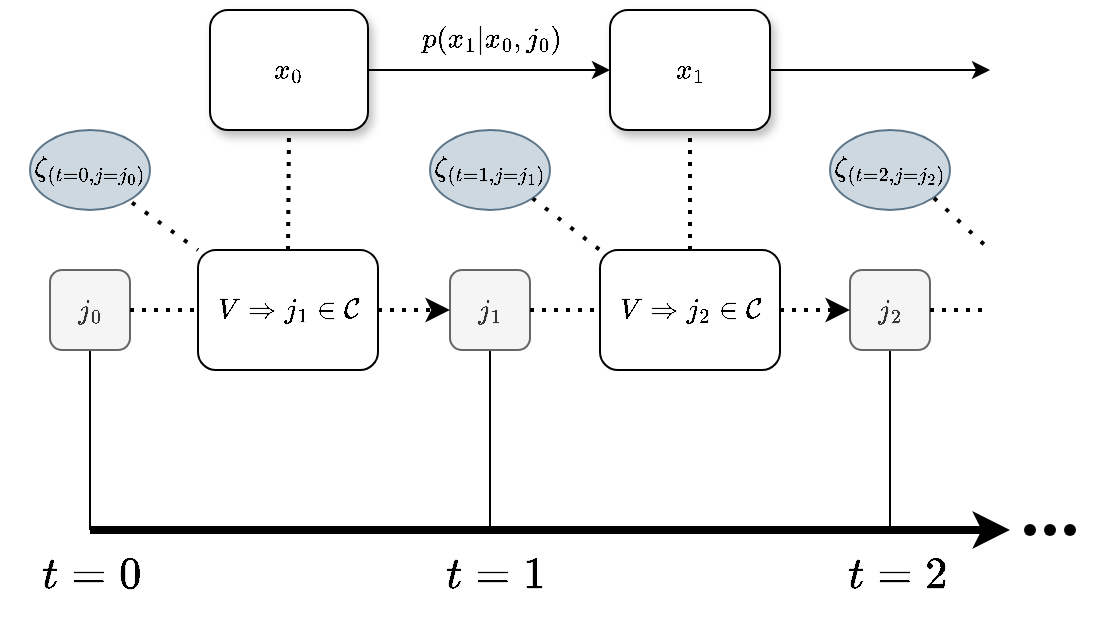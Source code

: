 <mxfile version="26.1.0">
  <diagram name="Page-1" id="2YBvvXClWsGukQMizWep">
    <mxGraphModel dx="679" dy="525" grid="1" gridSize="10" guides="1" tooltips="1" connect="1" arrows="1" fold="1" page="1" pageScale="1" pageWidth="827" pageHeight="1169" math="1" shadow="0">
      <root>
        <mxCell id="0" />
        <mxCell id="1" parent="0" />
        <mxCell id="MYoi4KxPJ2EGaSQVuF4l-1" value="" style="endArrow=classic;html=1;rounded=1;strokeWidth=4;curved=0;" parent="1" edge="1">
          <mxGeometry width="50" height="50" relative="1" as="geometry">
            <mxPoint x="120" y="480" as="sourcePoint" />
            <mxPoint x="580" y="480" as="targetPoint" />
          </mxGeometry>
        </mxCell>
        <mxCell id="MYoi4KxPJ2EGaSQVuF4l-2" value="" style="endArrow=none;html=1;rounded=0;entryX=0.5;entryY=1;entryDx=0;entryDy=0;" parent="1" target="MYoi4KxPJ2EGaSQVuF4l-9" edge="1">
          <mxGeometry width="50" height="50" relative="1" as="geometry">
            <mxPoint x="120" y="480" as="sourcePoint" />
            <mxPoint x="120" y="400" as="targetPoint" />
          </mxGeometry>
        </mxCell>
        <mxCell id="MYoi4KxPJ2EGaSQVuF4l-3" value="" style="endArrow=none;html=1;rounded=0;entryX=0.5;entryY=1;entryDx=0;entryDy=0;" parent="1" target="MYoi4KxPJ2EGaSQVuF4l-38" edge="1">
          <mxGeometry width="50" height="50" relative="1" as="geometry">
            <mxPoint x="320" y="480" as="sourcePoint" />
            <mxPoint x="320" y="400" as="targetPoint" />
          </mxGeometry>
        </mxCell>
        <mxCell id="MYoi4KxPJ2EGaSQVuF4l-4" value="" style="endArrow=none;html=1;rounded=0;entryX=0.5;entryY=1;entryDx=0;entryDy=0;" parent="1" target="MYoi4KxPJ2EGaSQVuF4l-39" edge="1">
          <mxGeometry width="50" height="50" relative="1" as="geometry">
            <mxPoint x="520" y="480" as="sourcePoint" />
            <mxPoint x="520" y="400" as="targetPoint" />
          </mxGeometry>
        </mxCell>
        <mxCell id="MYoi4KxPJ2EGaSQVuF4l-6" value="$$t=0$$" style="text;html=1;align=center;verticalAlign=middle;resizable=0;points=[];autosize=1;strokeColor=none;fillColor=none;fontSize=19;" parent="1" vertex="1">
          <mxGeometry x="75" y="483" width="90" height="40" as="geometry" />
        </mxCell>
        <mxCell id="MYoi4KxPJ2EGaSQVuF4l-7" value="$$t=1$$" style="text;html=1;align=center;verticalAlign=middle;resizable=0;points=[];autosize=1;strokeColor=none;fillColor=none;fontSize=19;" parent="1" vertex="1">
          <mxGeometry x="277" y="483" width="90" height="40" as="geometry" />
        </mxCell>
        <mxCell id="MYoi4KxPJ2EGaSQVuF4l-8" value="$$t=2$$" style="text;html=1;align=center;verticalAlign=middle;resizable=0;points=[];autosize=1;strokeColor=none;fillColor=none;fontSize=19;" parent="1" vertex="1">
          <mxGeometry x="478" y="483" width="90" height="40" as="geometry" />
        </mxCell>
        <mxCell id="MYoi4KxPJ2EGaSQVuF4l-9" value="$$j_0$$" style="rounded=1;whiteSpace=wrap;html=1;fillColor=#f5f5f5;fontColor=#333333;strokeColor=#666666;" parent="1" vertex="1">
          <mxGeometry x="100" y="350" width="40" height="40" as="geometry" />
        </mxCell>
        <mxCell id="MYoi4KxPJ2EGaSQVuF4l-11" value="$$x_1$$" style="rounded=1;whiteSpace=wrap;html=1;shadow=1;" parent="1" vertex="1">
          <mxGeometry x="380" y="220" width="80" height="60" as="geometry" />
        </mxCell>
        <mxCell id="MYoi4KxPJ2EGaSQVuF4l-13" value="$$V\Rightarrow j_1 \in \mathcal{C}$$" style="rounded=1;whiteSpace=wrap;html=1;" parent="1" vertex="1">
          <mxGeometry x="174" y="340" width="90" height="60" as="geometry" />
        </mxCell>
        <mxCell id="MYoi4KxPJ2EGaSQVuF4l-14" value="$$x_0$$" style="rounded=1;whiteSpace=wrap;html=1;shadow=1;" parent="1" vertex="1">
          <mxGeometry x="180" y="220" width="79" height="60" as="geometry" />
        </mxCell>
        <mxCell id="MYoi4KxPJ2EGaSQVuF4l-31" value="" style="endArrow=classic;html=1;rounded=0;exitX=1;exitY=0.5;exitDx=0;exitDy=0;entryX=0;entryY=0.5;entryDx=0;entryDy=0;" parent="1" source="MYoi4KxPJ2EGaSQVuF4l-14" target="MYoi4KxPJ2EGaSQVuF4l-11" edge="1">
          <mxGeometry width="50" height="50" relative="1" as="geometry">
            <mxPoint x="430" y="460" as="sourcePoint" />
            <mxPoint x="480" y="410" as="targetPoint" />
          </mxGeometry>
        </mxCell>
        <mxCell id="MYoi4KxPJ2EGaSQVuF4l-32" value="$$p(x_1|x_0,j_0)$$" style="text;html=1;align=center;verticalAlign=middle;resizable=0;points=[];autosize=1;strokeColor=none;fillColor=none;" parent="1" vertex="1">
          <mxGeometry x="255" y="220" width="130" height="30" as="geometry" />
        </mxCell>
        <mxCell id="MYoi4KxPJ2EGaSQVuF4l-35" value="" style="endArrow=classic;html=1;rounded=0;exitX=1;exitY=0.5;exitDx=0;exitDy=0;" parent="1" source="MYoi4KxPJ2EGaSQVuF4l-11" edge="1">
          <mxGeometry width="50" height="50" relative="1" as="geometry">
            <mxPoint x="430" y="450" as="sourcePoint" />
            <mxPoint x="570" y="250" as="targetPoint" />
          </mxGeometry>
        </mxCell>
        <mxCell id="MYoi4KxPJ2EGaSQVuF4l-38" value="$$j_1$$" style="rounded=1;whiteSpace=wrap;html=1;fillColor=#f5f5f5;fontColor=#333333;strokeColor=#666666;" parent="1" vertex="1">
          <mxGeometry x="300" y="350" width="40" height="40" as="geometry" />
        </mxCell>
        <mxCell id="MYoi4KxPJ2EGaSQVuF4l-39" value="$$j_2$$" style="rounded=1;whiteSpace=wrap;html=1;fillColor=#f5f5f5;fontColor=#333333;strokeColor=#666666;" parent="1" vertex="1">
          <mxGeometry x="500" y="350" width="40" height="40" as="geometry" />
        </mxCell>
        <mxCell id="MYoi4KxPJ2EGaSQVuF4l-40" value="$$V\Rightarrow j_2 \in \mathcal{C}$$" style="rounded=1;whiteSpace=wrap;html=1;" parent="1" vertex="1">
          <mxGeometry x="375" y="340" width="90" height="60" as="geometry" />
        </mxCell>
        <mxCell id="MYoi4KxPJ2EGaSQVuF4l-41" value="" style="endArrow=none;dashed=1;html=1;dashPattern=1 2;strokeWidth=2;rounded=0;exitX=1;exitY=0.5;exitDx=0;exitDy=0;entryX=0;entryY=0.5;entryDx=0;entryDy=0;" parent="1" source="MYoi4KxPJ2EGaSQVuF4l-9" target="MYoi4KxPJ2EGaSQVuF4l-13" edge="1">
          <mxGeometry width="50" height="50" relative="1" as="geometry">
            <mxPoint x="330" y="370" as="sourcePoint" />
            <mxPoint x="380" y="320" as="targetPoint" />
          </mxGeometry>
        </mxCell>
        <mxCell id="MYoi4KxPJ2EGaSQVuF4l-42" value="" style="endArrow=classic;html=1;rounded=0;exitX=1;exitY=0.5;exitDx=0;exitDy=0;entryX=0;entryY=0.5;entryDx=0;entryDy=0;dashed=1;dashPattern=1 2;strokeWidth=2;" parent="1" source="MYoi4KxPJ2EGaSQVuF4l-13" target="MYoi4KxPJ2EGaSQVuF4l-38" edge="1">
          <mxGeometry width="50" height="50" relative="1" as="geometry">
            <mxPoint x="330" y="370" as="sourcePoint" />
            <mxPoint x="380" y="320" as="targetPoint" />
          </mxGeometry>
        </mxCell>
        <mxCell id="MYoi4KxPJ2EGaSQVuF4l-43" value="" style="endArrow=none;dashed=1;html=1;dashPattern=1 2;strokeWidth=2;rounded=0;entryX=0;entryY=0.5;entryDx=0;entryDy=0;exitX=1;exitY=0.5;exitDx=0;exitDy=0;" parent="1" source="MYoi4KxPJ2EGaSQVuF4l-38" target="MYoi4KxPJ2EGaSQVuF4l-40" edge="1">
          <mxGeometry width="50" height="50" relative="1" as="geometry">
            <mxPoint x="370" y="400" as="sourcePoint" />
            <mxPoint x="380" y="320" as="targetPoint" />
          </mxGeometry>
        </mxCell>
        <mxCell id="MYoi4KxPJ2EGaSQVuF4l-44" value="" style="endArrow=classic;html=1;rounded=0;entryX=0;entryY=0.5;entryDx=0;entryDy=0;exitX=1;exitY=0.5;exitDx=0;exitDy=0;dashed=1;dashPattern=1 2;strokeWidth=2;" parent="1" source="MYoi4KxPJ2EGaSQVuF4l-40" target="MYoi4KxPJ2EGaSQVuF4l-39" edge="1">
          <mxGeometry width="50" height="50" relative="1" as="geometry">
            <mxPoint x="330" y="370" as="sourcePoint" />
            <mxPoint x="380" y="320" as="targetPoint" />
          </mxGeometry>
        </mxCell>
        <mxCell id="MYoi4KxPJ2EGaSQVuF4l-45" value="" style="endArrow=none;dashed=1;html=1;dashPattern=1 2;strokeWidth=2;rounded=0;exitX=0.5;exitY=0;exitDx=0;exitDy=0;entryX=0.5;entryY=1;entryDx=0;entryDy=0;" parent="1" source="MYoi4KxPJ2EGaSQVuF4l-13" target="MYoi4KxPJ2EGaSQVuF4l-14" edge="1">
          <mxGeometry width="50" height="50" relative="1" as="geometry">
            <mxPoint x="150" y="380" as="sourcePoint" />
            <mxPoint x="184" y="380" as="targetPoint" />
          </mxGeometry>
        </mxCell>
        <mxCell id="MYoi4KxPJ2EGaSQVuF4l-46" value="" style="endArrow=none;dashed=1;html=1;dashPattern=1 2;strokeWidth=2;rounded=0;exitX=0.5;exitY=0;exitDx=0;exitDy=0;entryX=0.5;entryY=1;entryDx=0;entryDy=0;" parent="1" source="MYoi4KxPJ2EGaSQVuF4l-40" target="MYoi4KxPJ2EGaSQVuF4l-11" edge="1">
          <mxGeometry width="50" height="50" relative="1" as="geometry">
            <mxPoint x="229" y="350" as="sourcePoint" />
            <mxPoint x="229" y="320" as="targetPoint" />
          </mxGeometry>
        </mxCell>
        <mxCell id="MYoi4KxPJ2EGaSQVuF4l-47" value="" style="endArrow=none;dashed=1;html=1;dashPattern=1 2;strokeWidth=2;rounded=0;exitX=1;exitY=0.5;exitDx=0;exitDy=0;" parent="1" source="MYoi4KxPJ2EGaSQVuF4l-39" edge="1">
          <mxGeometry width="50" height="50" relative="1" as="geometry">
            <mxPoint x="230" y="350" as="sourcePoint" />
            <mxPoint x="570" y="370" as="targetPoint" />
          </mxGeometry>
        </mxCell>
        <mxCell id="MYoi4KxPJ2EGaSQVuF4l-49" value="" style="endArrow=none;dashed=1;html=1;dashPattern=1 3;strokeWidth=2;rounded=0;exitX=0.85;exitY=0.908;exitDx=0;exitDy=0;entryX=0;entryY=0;entryDx=0;entryDy=0;exitPerimeter=0;" parent="1" source="MYoi4KxPJ2EGaSQVuF4l-54" target="MYoi4KxPJ2EGaSQVuF4l-13" edge="1">
          <mxGeometry width="50" height="50" relative="1" as="geometry">
            <mxPoint x="134.142" y="314.142" as="sourcePoint" />
            <mxPoint x="250" y="290" as="targetPoint" />
          </mxGeometry>
        </mxCell>
        <mxCell id="MYoi4KxPJ2EGaSQVuF4l-51" value="" style="endArrow=none;dashed=1;html=1;dashPattern=1 3;strokeWidth=2;rounded=0;exitX=1;exitY=1;exitDx=0;exitDy=0;entryX=0;entryY=0;entryDx=0;entryDy=0;" parent="1" source="MYoi4KxPJ2EGaSQVuF4l-55" target="MYoi4KxPJ2EGaSQVuF4l-40" edge="1">
          <mxGeometry width="50" height="50" relative="1" as="geometry">
            <mxPoint x="334.142" y="314.142" as="sourcePoint" />
            <mxPoint x="184" y="350" as="targetPoint" />
          </mxGeometry>
        </mxCell>
        <mxCell id="MYoi4KxPJ2EGaSQVuF4l-54" value="$$\zeta_{(t=0, j=j_0)}$$" style="ellipse;whiteSpace=wrap;html=1;fillColor=#bac8d3;strokeColor=#23445d;opacity=70;" parent="1" vertex="1">
          <mxGeometry x="90" y="280" width="60" height="40" as="geometry" />
        </mxCell>
        <mxCell id="MYoi4KxPJ2EGaSQVuF4l-55" value="$$\zeta_{(t=1, j=j_1)}$$" style="ellipse;whiteSpace=wrap;html=1;fillColor=#bac8d3;strokeColor=#23445d;opacity=70;" parent="1" vertex="1">
          <mxGeometry x="290" y="280" width="60" height="40" as="geometry" />
        </mxCell>
        <mxCell id="MYoi4KxPJ2EGaSQVuF4l-56" value="$$\zeta_{(t=2, j=j_2)}$$" style="ellipse;whiteSpace=wrap;html=1;fillColor=#bac8d3;strokeColor=#23445d;opacity=70;" parent="1" vertex="1">
          <mxGeometry x="490" y="280" width="60" height="40" as="geometry" />
        </mxCell>
        <mxCell id="MYoi4KxPJ2EGaSQVuF4l-57" value="" style="endArrow=none;dashed=1;html=1;dashPattern=1 3;strokeWidth=2;rounded=0;exitX=1;exitY=1;exitDx=0;exitDy=0;" parent="1" edge="1">
          <mxGeometry width="50" height="50" relative="1" as="geometry">
            <mxPoint x="542" y="314" as="sourcePoint" />
            <mxPoint x="570" y="340" as="targetPoint" />
          </mxGeometry>
        </mxCell>
        <mxCell id="dz0Q6cbB59ZIF16pHTyk-1" value="" style="shape=waypoint;sketch=0;fillStyle=solid;size=6;pointerEvents=1;points=[];fillColor=none;resizable=0;rotatable=0;perimeter=centerPerimeter;snapToPoint=1;" vertex="1" parent="1">
          <mxGeometry x="580" y="470" width="20" height="20" as="geometry" />
        </mxCell>
        <mxCell id="dz0Q6cbB59ZIF16pHTyk-2" value="" style="shape=waypoint;sketch=0;fillStyle=solid;size=6;pointerEvents=1;points=[];fillColor=none;resizable=0;rotatable=0;perimeter=centerPerimeter;snapToPoint=1;" vertex="1" parent="1">
          <mxGeometry x="590" y="470" width="20" height="20" as="geometry" />
        </mxCell>
        <mxCell id="dz0Q6cbB59ZIF16pHTyk-3" value="" style="shape=waypoint;sketch=0;fillStyle=solid;size=6;pointerEvents=1;points=[];fillColor=none;resizable=0;rotatable=0;perimeter=centerPerimeter;snapToPoint=1;" vertex="1" parent="1">
          <mxGeometry x="600" y="470" width="20" height="20" as="geometry" />
        </mxCell>
      </root>
    </mxGraphModel>
  </diagram>
</mxfile>
